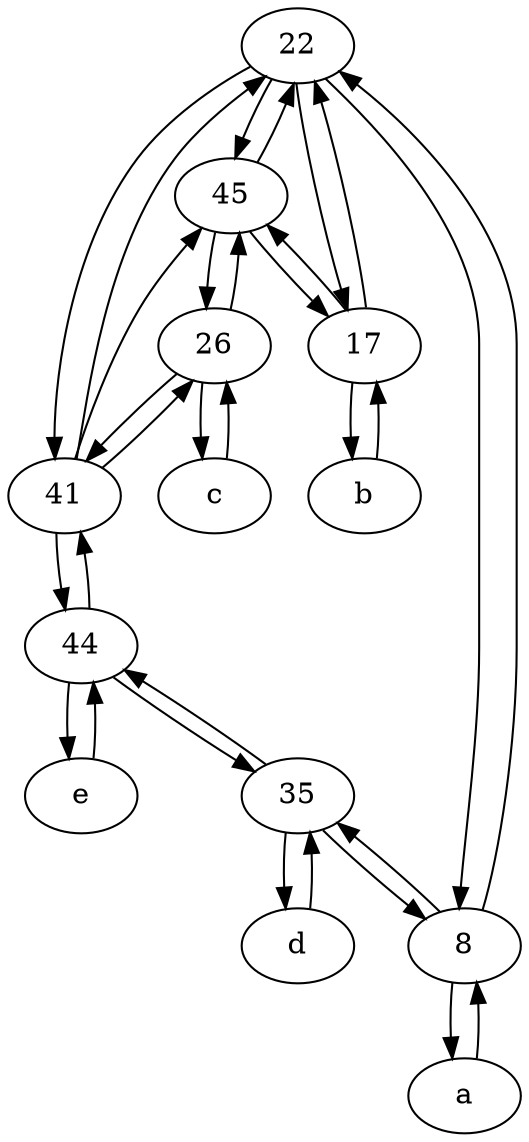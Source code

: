 digraph  {
	22;
	45;
	35;
	c [pos="20,10!"];
	44;
	d [pos="20,30!"];
	8;
	41;
	b [pos="50,20!"];
	26;
	a [pos="40,10!"];
	17;
	e [pos="30,50!"];
	b -> 17;
	22 -> 45;
	17 -> b;
	22 -> 17;
	45 -> 17;
	d -> 35;
	45 -> 26;
	c -> 26;
	22 -> 41;
	41 -> 45;
	22 -> 8;
	41 -> 22;
	35 -> 44;
	41 -> 44;
	44 -> e;
	35 -> 8;
	26 -> 41;
	35 -> d;
	8 -> 22;
	41 -> 26;
	8 -> 35;
	44 -> 41;
	a -> 8;
	44 -> 35;
	17 -> 22;
	45 -> 22;
	17 -> 45;
	26 -> c;
	26 -> 45;
	e -> 44;
	8 -> a;

	}